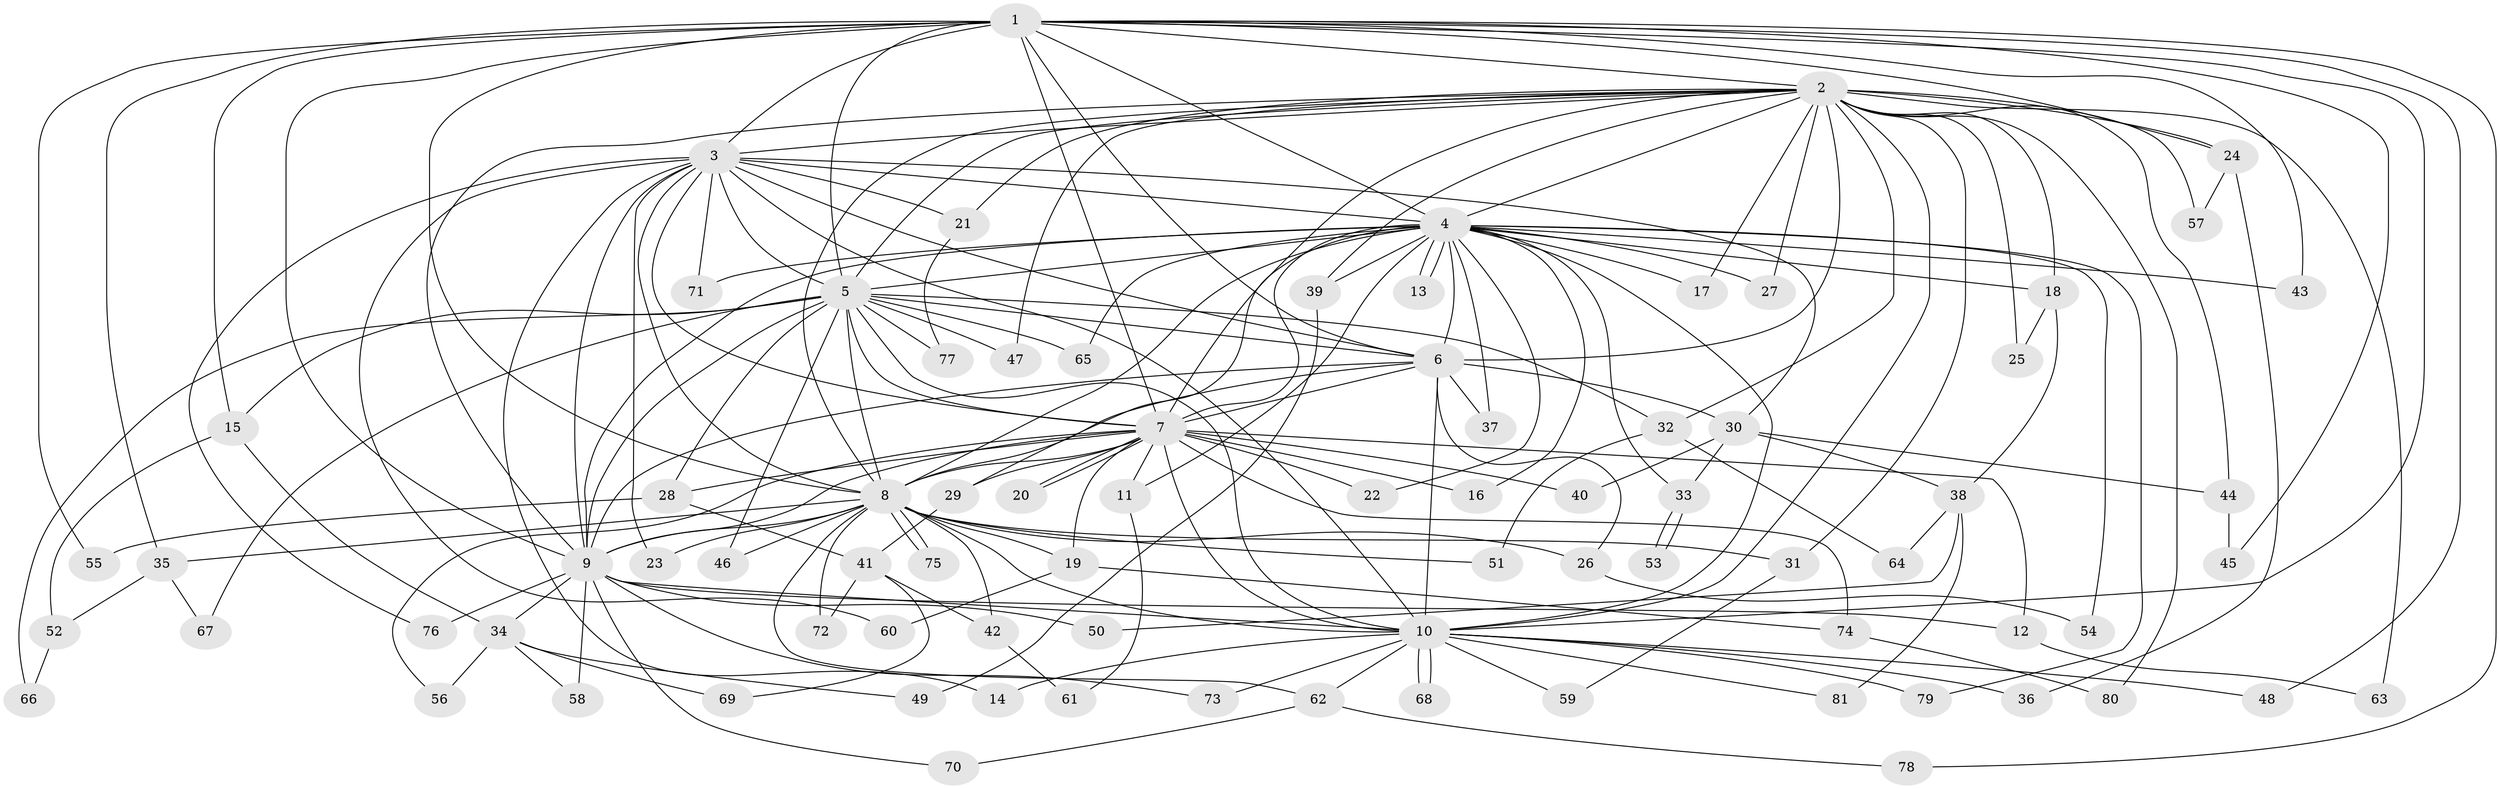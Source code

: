 // coarse degree distribution, {17: 0.05172413793103448, 20: 0.017241379310344827, 18: 0.017241379310344827, 22: 0.017241379310344827, 16: 0.017241379310344827, 13: 0.017241379310344827, 19: 0.017241379310344827, 3: 0.20689655172413793, 2: 0.46551724137931033, 4: 0.10344827586206896, 6: 0.017241379310344827, 5: 0.034482758620689655, 1: 0.017241379310344827}
// Generated by graph-tools (version 1.1) at 2025/23/03/03/25 07:23:38]
// undirected, 81 vertices, 187 edges
graph export_dot {
graph [start="1"]
  node [color=gray90,style=filled];
  1;
  2;
  3;
  4;
  5;
  6;
  7;
  8;
  9;
  10;
  11;
  12;
  13;
  14;
  15;
  16;
  17;
  18;
  19;
  20;
  21;
  22;
  23;
  24;
  25;
  26;
  27;
  28;
  29;
  30;
  31;
  32;
  33;
  34;
  35;
  36;
  37;
  38;
  39;
  40;
  41;
  42;
  43;
  44;
  45;
  46;
  47;
  48;
  49;
  50;
  51;
  52;
  53;
  54;
  55;
  56;
  57;
  58;
  59;
  60;
  61;
  62;
  63;
  64;
  65;
  66;
  67;
  68;
  69;
  70;
  71;
  72;
  73;
  74;
  75;
  76;
  77;
  78;
  79;
  80;
  81;
  1 -- 2;
  1 -- 3;
  1 -- 4;
  1 -- 5;
  1 -- 6;
  1 -- 7;
  1 -- 8;
  1 -- 9;
  1 -- 10;
  1 -- 15;
  1 -- 24;
  1 -- 35;
  1 -- 43;
  1 -- 45;
  1 -- 48;
  1 -- 55;
  1 -- 78;
  2 -- 3;
  2 -- 4;
  2 -- 5;
  2 -- 6;
  2 -- 7;
  2 -- 8;
  2 -- 9;
  2 -- 10;
  2 -- 17;
  2 -- 18;
  2 -- 21;
  2 -- 24;
  2 -- 25;
  2 -- 27;
  2 -- 31;
  2 -- 32;
  2 -- 39;
  2 -- 44;
  2 -- 47;
  2 -- 57;
  2 -- 63;
  2 -- 80;
  3 -- 4;
  3 -- 5;
  3 -- 6;
  3 -- 7;
  3 -- 8;
  3 -- 9;
  3 -- 10;
  3 -- 14;
  3 -- 21;
  3 -- 23;
  3 -- 30;
  3 -- 60;
  3 -- 71;
  3 -- 76;
  4 -- 5;
  4 -- 6;
  4 -- 7;
  4 -- 8;
  4 -- 9;
  4 -- 10;
  4 -- 11;
  4 -- 13;
  4 -- 13;
  4 -- 16;
  4 -- 17;
  4 -- 18;
  4 -- 22;
  4 -- 27;
  4 -- 29;
  4 -- 33;
  4 -- 37;
  4 -- 39;
  4 -- 43;
  4 -- 54;
  4 -- 65;
  4 -- 71;
  4 -- 79;
  5 -- 6;
  5 -- 7;
  5 -- 8;
  5 -- 9;
  5 -- 10;
  5 -- 15;
  5 -- 28;
  5 -- 32;
  5 -- 46;
  5 -- 47;
  5 -- 65;
  5 -- 66;
  5 -- 67;
  5 -- 77;
  6 -- 7;
  6 -- 8;
  6 -- 9;
  6 -- 10;
  6 -- 26;
  6 -- 30;
  6 -- 37;
  7 -- 8;
  7 -- 9;
  7 -- 10;
  7 -- 11;
  7 -- 12;
  7 -- 16;
  7 -- 19;
  7 -- 20;
  7 -- 20;
  7 -- 22;
  7 -- 28;
  7 -- 29;
  7 -- 40;
  7 -- 56;
  7 -- 74;
  8 -- 9;
  8 -- 10;
  8 -- 19;
  8 -- 23;
  8 -- 26;
  8 -- 31;
  8 -- 35;
  8 -- 42;
  8 -- 46;
  8 -- 51;
  8 -- 62;
  8 -- 72;
  8 -- 75;
  8 -- 75;
  9 -- 10;
  9 -- 12;
  9 -- 34;
  9 -- 50;
  9 -- 58;
  9 -- 70;
  9 -- 73;
  9 -- 76;
  10 -- 14;
  10 -- 36;
  10 -- 48;
  10 -- 59;
  10 -- 62;
  10 -- 68;
  10 -- 68;
  10 -- 73;
  10 -- 79;
  10 -- 81;
  11 -- 61;
  12 -- 63;
  15 -- 34;
  15 -- 52;
  18 -- 25;
  18 -- 38;
  19 -- 60;
  19 -- 74;
  21 -- 77;
  24 -- 36;
  24 -- 57;
  26 -- 54;
  28 -- 41;
  28 -- 55;
  29 -- 41;
  30 -- 33;
  30 -- 38;
  30 -- 40;
  30 -- 44;
  31 -- 59;
  32 -- 51;
  32 -- 64;
  33 -- 53;
  33 -- 53;
  34 -- 49;
  34 -- 56;
  34 -- 58;
  34 -- 69;
  35 -- 52;
  35 -- 67;
  38 -- 50;
  38 -- 64;
  38 -- 81;
  39 -- 49;
  41 -- 42;
  41 -- 69;
  41 -- 72;
  42 -- 61;
  44 -- 45;
  52 -- 66;
  62 -- 70;
  62 -- 78;
  74 -- 80;
}
